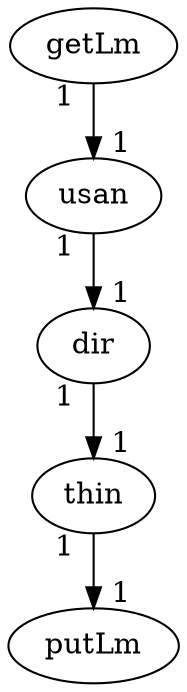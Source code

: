 digraph {
  getLm -> usan[headlabel = "1" taillabel = "1" labeldistance=3.2 labelangle=25];
  usan -> dir[headlabel = "1" taillabel = "1" labeldistance=3.2 labelangle=25];
  dir -> thin[headlabel = "1" taillabel = "1" labeldistance=3.2 labelangle=25];
  thin -> putLm[headlabel = "1" taillabel = "1" labeldistance=3.2 labelangle=25];
}
